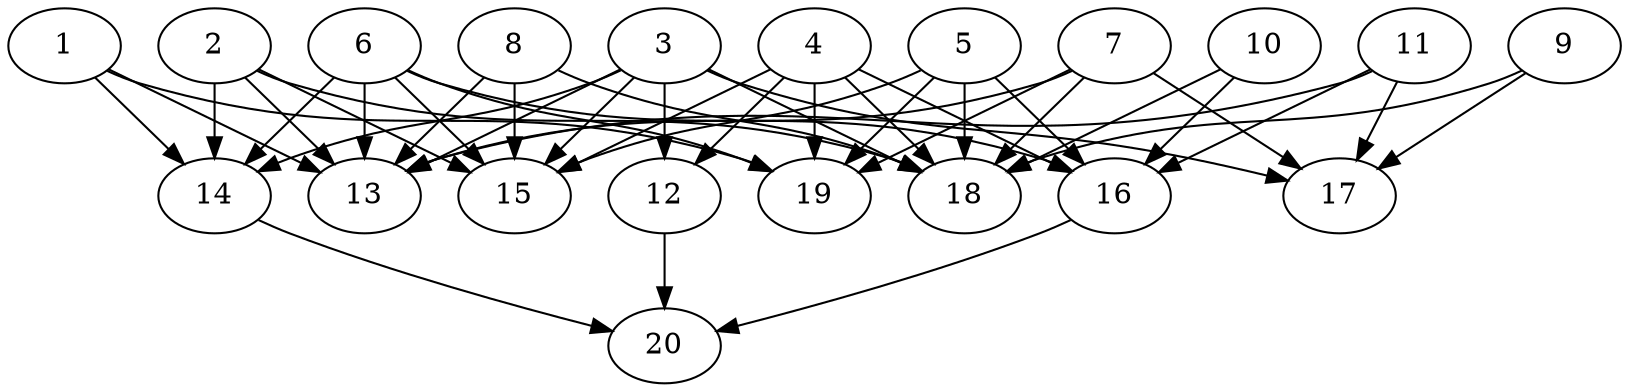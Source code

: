 // DAG automatically generated by daggen at Tue Jul 23 14:34:08 2019
// ./daggen --dot -n 20 --ccr 0.5 --fat 0.7 --regular 0.5 --density 0.8 --mindata 5242880 --maxdata 52428800 
digraph G {
  1 [size="21524480", alpha="0.19", expect_size="10762240"] 
  1 -> 13 [size ="10762240"]
  1 -> 14 [size ="10762240"]
  1 -> 19 [size ="10762240"]
  2 [size="67260416", alpha="0.07", expect_size="33630208"] 
  2 -> 13 [size ="33630208"]
  2 -> 14 [size ="33630208"]
  2 -> 15 [size ="33630208"]
  2 -> 18 [size ="33630208"]
  3 [size="13801472", alpha="0.19", expect_size="6900736"] 
  3 -> 12 [size ="6900736"]
  3 -> 13 [size ="6900736"]
  3 -> 14 [size ="6900736"]
  3 -> 15 [size ="6900736"]
  3 -> 17 [size ="6900736"]
  3 -> 18 [size ="6900736"]
  4 [size="85045248", alpha="0.12", expect_size="42522624"] 
  4 -> 12 [size ="42522624"]
  4 -> 15 [size ="42522624"]
  4 -> 16 [size ="42522624"]
  4 -> 18 [size ="42522624"]
  4 -> 19 [size ="42522624"]
  5 [size="23111680", alpha="0.17", expect_size="11555840"] 
  5 -> 15 [size ="11555840"]
  5 -> 16 [size ="11555840"]
  5 -> 18 [size ="11555840"]
  5 -> 19 [size ="11555840"]
  6 [size="94238720", alpha="0.12", expect_size="47119360"] 
  6 -> 13 [size ="47119360"]
  6 -> 14 [size ="47119360"]
  6 -> 15 [size ="47119360"]
  6 -> 16 [size ="47119360"]
  6 -> 19 [size ="47119360"]
  7 [size="85583872", alpha="0.11", expect_size="42791936"] 
  7 -> 13 [size ="42791936"]
  7 -> 17 [size ="42791936"]
  7 -> 18 [size ="42791936"]
  7 -> 19 [size ="42791936"]
  8 [size="82343936", alpha="0.15", expect_size="41171968"] 
  8 -> 13 [size ="41171968"]
  8 -> 15 [size ="41171968"]
  8 -> 18 [size ="41171968"]
  9 [size="62650368", alpha="0.12", expect_size="31325184"] 
  9 -> 17 [size ="31325184"]
  9 -> 18 [size ="31325184"]
  10 [size="38285312", alpha="0.03", expect_size="19142656"] 
  10 -> 16 [size ="19142656"]
  10 -> 18 [size ="19142656"]
  11 [size="26615808", alpha="0.14", expect_size="13307904"] 
  11 -> 13 [size ="13307904"]
  11 -> 16 [size ="13307904"]
  11 -> 17 [size ="13307904"]
  12 [size="21372928", alpha="0.04", expect_size="10686464"] 
  12 -> 20 [size ="10686464"]
  13 [size="54106112", alpha="0.13", expect_size="27053056"] 
  14 [size="48640000", alpha="0.10", expect_size="24320000"] 
  14 -> 20 [size ="24320000"]
  15 [size="12738560", alpha="0.11", expect_size="6369280"] 
  16 [size="90611712", alpha="0.07", expect_size="45305856"] 
  16 -> 20 [size ="45305856"]
  17 [size="55027712", alpha="0.02", expect_size="27513856"] 
  18 [size="13328384", alpha="0.09", expect_size="6664192"] 
  19 [size="81948672", alpha="0.10", expect_size="40974336"] 
  20 [size="42059776", alpha="0.10", expect_size="21029888"] 
}
